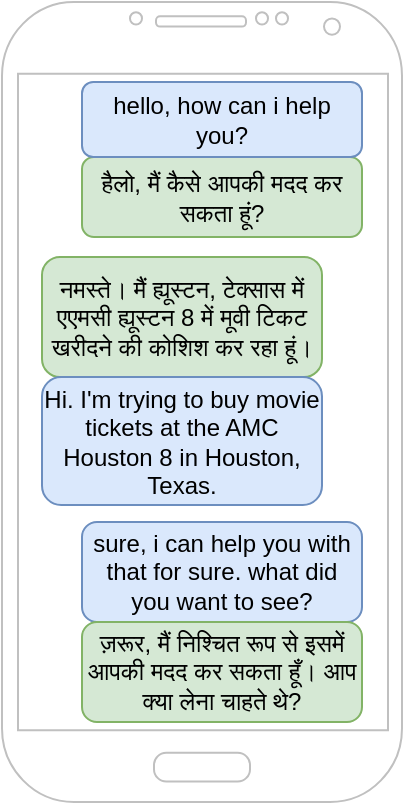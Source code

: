 <mxfile version="20.2.7" type="github">
  <diagram id="TYXv2sDXfkrQcd25oMAb" name="Page-1">
    <mxGraphModel dx="980" dy="589" grid="1" gridSize="10" guides="1" tooltips="1" connect="1" arrows="1" fold="1" page="1" pageScale="1" pageWidth="850" pageHeight="1100" math="0" shadow="0">
      <root>
        <mxCell id="0" />
        <mxCell id="1" parent="0" />
        <mxCell id="0rEx-x5hWNqNhtb-nHU6-1" value="" style="verticalLabelPosition=bottom;verticalAlign=top;html=1;shadow=0;dashed=0;strokeWidth=1;shape=mxgraph.android.phone2;strokeColor=#c0c0c0;" vertex="1" parent="1">
          <mxGeometry x="320" y="90" width="200" height="400" as="geometry" />
        </mxCell>
        <mxCell id="0rEx-x5hWNqNhtb-nHU6-3" value="&lt;div&gt;हैलो, मैं कैसे आपकी मदद कर सकता हूं?&lt;/div&gt;" style="rounded=1;whiteSpace=wrap;html=1;fillColor=#d5e8d4;strokeColor=#82b366;" vertex="1" parent="1">
          <mxGeometry x="360" y="167.5" width="140" height="40" as="geometry" />
        </mxCell>
        <mxCell id="0rEx-x5hWNqNhtb-nHU6-5" value="" style="shape=image;html=1;verticalAlign=top;verticalLabelPosition=bottom;labelBackgroundColor=#ffffff;imageAspect=0;aspect=fixed;image=https://cdn1.iconfinder.com/data/icons/hawcons/32/698388-icon-11-laughing-face-128.png" vertex="1" parent="1">
          <mxGeometry x="330" y="157.5" width="30" height="30" as="geometry" />
        </mxCell>
        <mxCell id="0rEx-x5hWNqNhtb-nHU6-7" value="&lt;div&gt;hello, how can i help you?&lt;/div&gt;" style="rounded=1;whiteSpace=wrap;html=1;fillColor=#dae8fc;strokeColor=#6c8ebf;" vertex="1" parent="1">
          <mxGeometry x="360" y="130" width="140" height="37.5" as="geometry" />
        </mxCell>
        <mxCell id="0rEx-x5hWNqNhtb-nHU6-11" value="" style="shape=image;html=1;verticalAlign=top;verticalLabelPosition=bottom;labelBackgroundColor=#ffffff;imageAspect=0;aspect=fixed;image=https://cdn2.iconfinder.com/data/icons/boxicons-solid-vol-2/24/bxs-face-128.png" vertex="1" parent="1">
          <mxGeometry x="480" y="260" width="38" height="38" as="geometry" />
        </mxCell>
        <mxCell id="0rEx-x5hWNqNhtb-nHU6-12" value="&lt;div&gt;नमस्ते। मैं ह्यूस्टन, टेक्सास में एएमसी ह्यूस्टन 8 में मूवी टिकट खरीदने की कोशिश कर रहा हूं।&lt;/div&gt;" style="rounded=1;whiteSpace=wrap;html=1;fillColor=#d5e8d4;strokeColor=#82b366;" vertex="1" parent="1">
          <mxGeometry x="340" y="217.5" width="140" height="60" as="geometry" />
        </mxCell>
        <mxCell id="0rEx-x5hWNqNhtb-nHU6-13" value="&lt;div&gt;Hi. I&#39;m trying to buy movie tickets at the AMC Houston 8 in Houston, Texas.&lt;/div&gt;" style="rounded=1;whiteSpace=wrap;html=1;fillColor=#dae8fc;strokeColor=#6c8ebf;" vertex="1" parent="1">
          <mxGeometry x="340" y="277.5" width="140" height="64" as="geometry" />
        </mxCell>
        <mxCell id="0rEx-x5hWNqNhtb-nHU6-14" value="" style="shape=image;html=1;verticalAlign=top;verticalLabelPosition=bottom;labelBackgroundColor=#ffffff;imageAspect=0;aspect=fixed;image=https://cdn1.iconfinder.com/data/icons/hawcons/32/698388-icon-11-laughing-face-128.png" vertex="1" parent="1">
          <mxGeometry x="330" y="392.5" width="30" height="30" as="geometry" />
        </mxCell>
        <mxCell id="0rEx-x5hWNqNhtb-nHU6-15" value="sure, i can help you with that for sure. what did you want to see?" style="rounded=1;whiteSpace=wrap;html=1;fillColor=#dae8fc;strokeColor=#6c8ebf;" vertex="1" parent="1">
          <mxGeometry x="360" y="350" width="140" height="50" as="geometry" />
        </mxCell>
        <mxCell id="0rEx-x5hWNqNhtb-nHU6-16" value="&lt;div&gt;ज़रूर, मैं निश्चित रूप से इसमें आपकी मदद कर सकता हूँ। आप क्या लेना चाहते थे?&lt;/div&gt;" style="rounded=1;whiteSpace=wrap;html=1;fillColor=#d5e8d4;strokeColor=#82b366;" vertex="1" parent="1">
          <mxGeometry x="360" y="400" width="140" height="50" as="geometry" />
        </mxCell>
      </root>
    </mxGraphModel>
  </diagram>
</mxfile>
